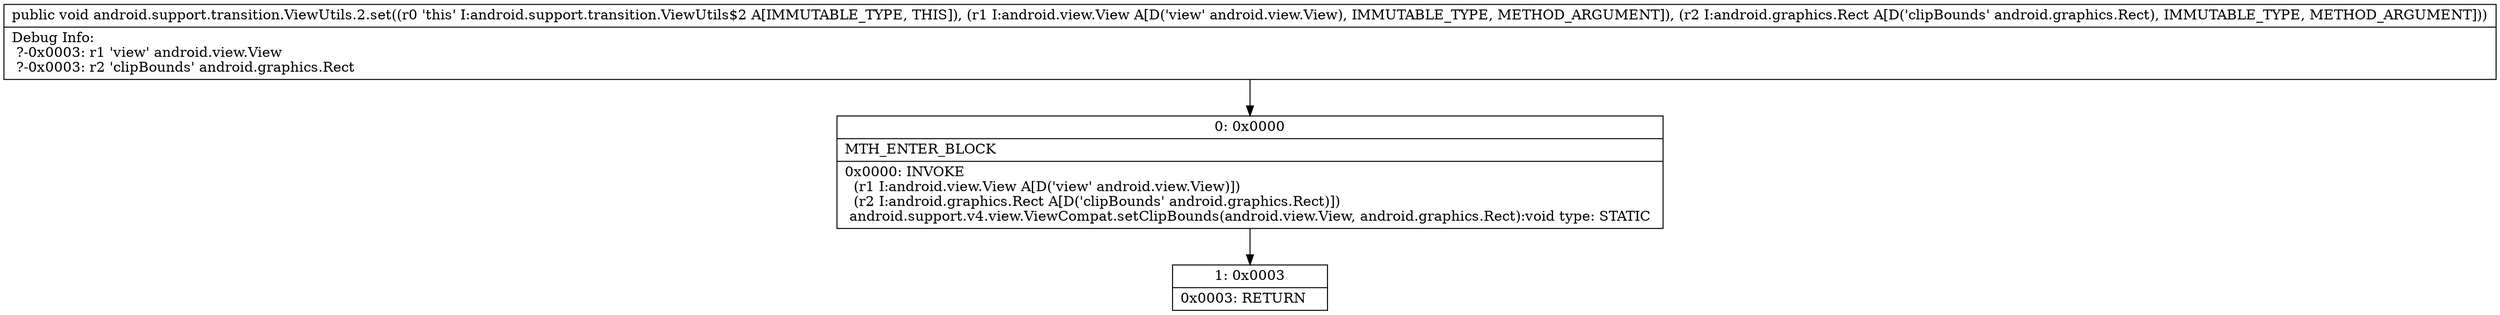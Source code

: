 digraph "CFG forandroid.support.transition.ViewUtils.2.set(Landroid\/view\/View;Landroid\/graphics\/Rect;)V" {
Node_0 [shape=record,label="{0\:\ 0x0000|MTH_ENTER_BLOCK\l|0x0000: INVOKE  \l  (r1 I:android.view.View A[D('view' android.view.View)])\l  (r2 I:android.graphics.Rect A[D('clipBounds' android.graphics.Rect)])\l android.support.v4.view.ViewCompat.setClipBounds(android.view.View, android.graphics.Rect):void type: STATIC \l}"];
Node_1 [shape=record,label="{1\:\ 0x0003|0x0003: RETURN   \l}"];
MethodNode[shape=record,label="{public void android.support.transition.ViewUtils.2.set((r0 'this' I:android.support.transition.ViewUtils$2 A[IMMUTABLE_TYPE, THIS]), (r1 I:android.view.View A[D('view' android.view.View), IMMUTABLE_TYPE, METHOD_ARGUMENT]), (r2 I:android.graphics.Rect A[D('clipBounds' android.graphics.Rect), IMMUTABLE_TYPE, METHOD_ARGUMENT]))  | Debug Info:\l  ?\-0x0003: r1 'view' android.view.View\l  ?\-0x0003: r2 'clipBounds' android.graphics.Rect\l}"];
MethodNode -> Node_0;
Node_0 -> Node_1;
}

